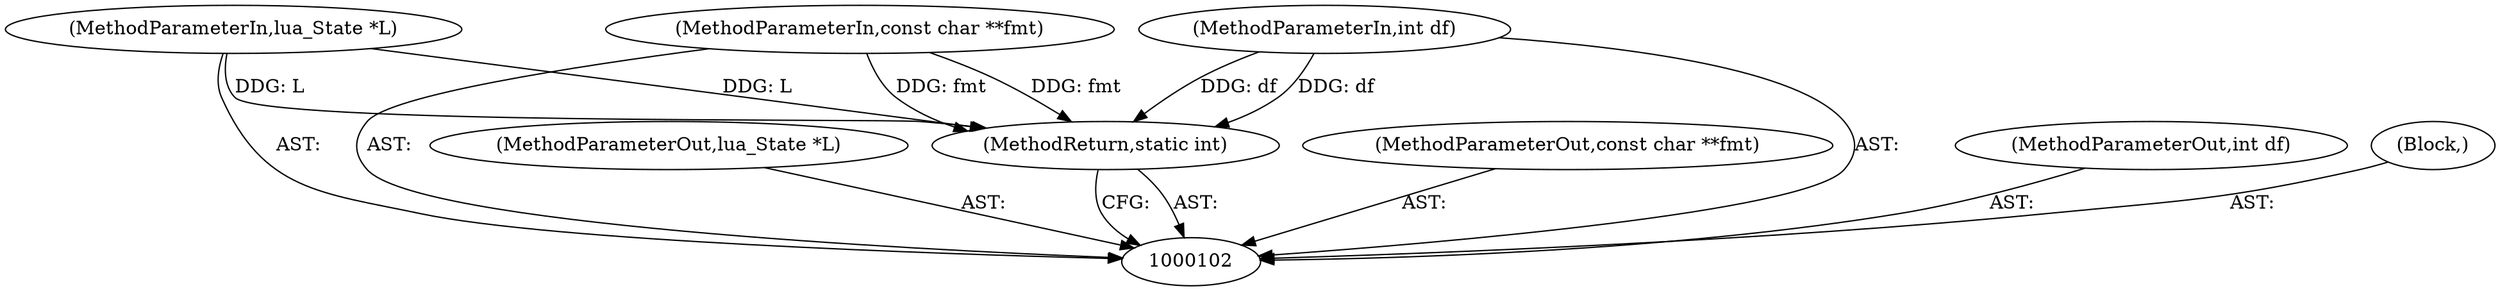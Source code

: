 digraph "0_redis_1eb08bcd4634ae42ec45e8284923ac048beaa4c3_1" {
"1000107" [label="(MethodReturn,static int)"];
"1000103" [label="(MethodParameterIn,lua_State *L)"];
"1000114" [label="(MethodParameterOut,lua_State *L)"];
"1000104" [label="(MethodParameterIn,const char **fmt)"];
"1000115" [label="(MethodParameterOut,const char **fmt)"];
"1000105" [label="(MethodParameterIn,int df)"];
"1000116" [label="(MethodParameterOut,int df)"];
"1000106" [label="(Block,)"];
"1000107" -> "1000102"  [label="AST: "];
"1000107" -> "1000102"  [label="CFG: "];
"1000105" -> "1000107"  [label="DDG: df"];
"1000104" -> "1000107"  [label="DDG: fmt"];
"1000103" -> "1000107"  [label="DDG: L"];
"1000103" -> "1000102"  [label="AST: "];
"1000103" -> "1000107"  [label="DDG: L"];
"1000114" -> "1000102"  [label="AST: "];
"1000104" -> "1000102"  [label="AST: "];
"1000104" -> "1000107"  [label="DDG: fmt"];
"1000115" -> "1000102"  [label="AST: "];
"1000105" -> "1000102"  [label="AST: "];
"1000105" -> "1000107"  [label="DDG: df"];
"1000116" -> "1000102"  [label="AST: "];
"1000106" -> "1000102"  [label="AST: "];
}
